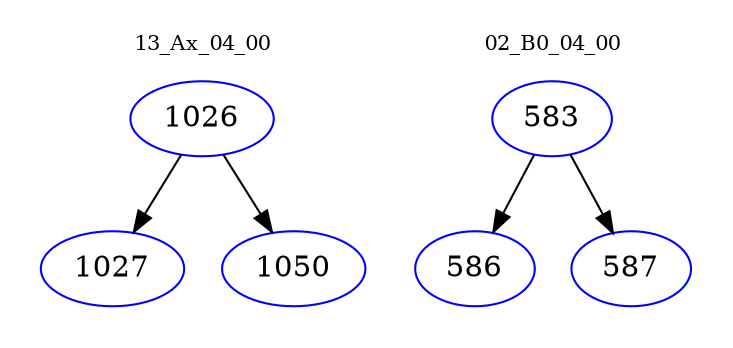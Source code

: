 digraph{
subgraph cluster_0 {
color = white
label = "13_Ax_04_00";
fontsize=10;
T0_1026 [label="1026", color="blue"]
T0_1026 -> T0_1027 [color="black"]
T0_1027 [label="1027", color="blue"]
T0_1026 -> T0_1050 [color="black"]
T0_1050 [label="1050", color="blue"]
}
subgraph cluster_1 {
color = white
label = "02_B0_04_00";
fontsize=10;
T1_583 [label="583", color="blue"]
T1_583 -> T1_586 [color="black"]
T1_586 [label="586", color="blue"]
T1_583 -> T1_587 [color="black"]
T1_587 [label="587", color="blue"]
}
}
